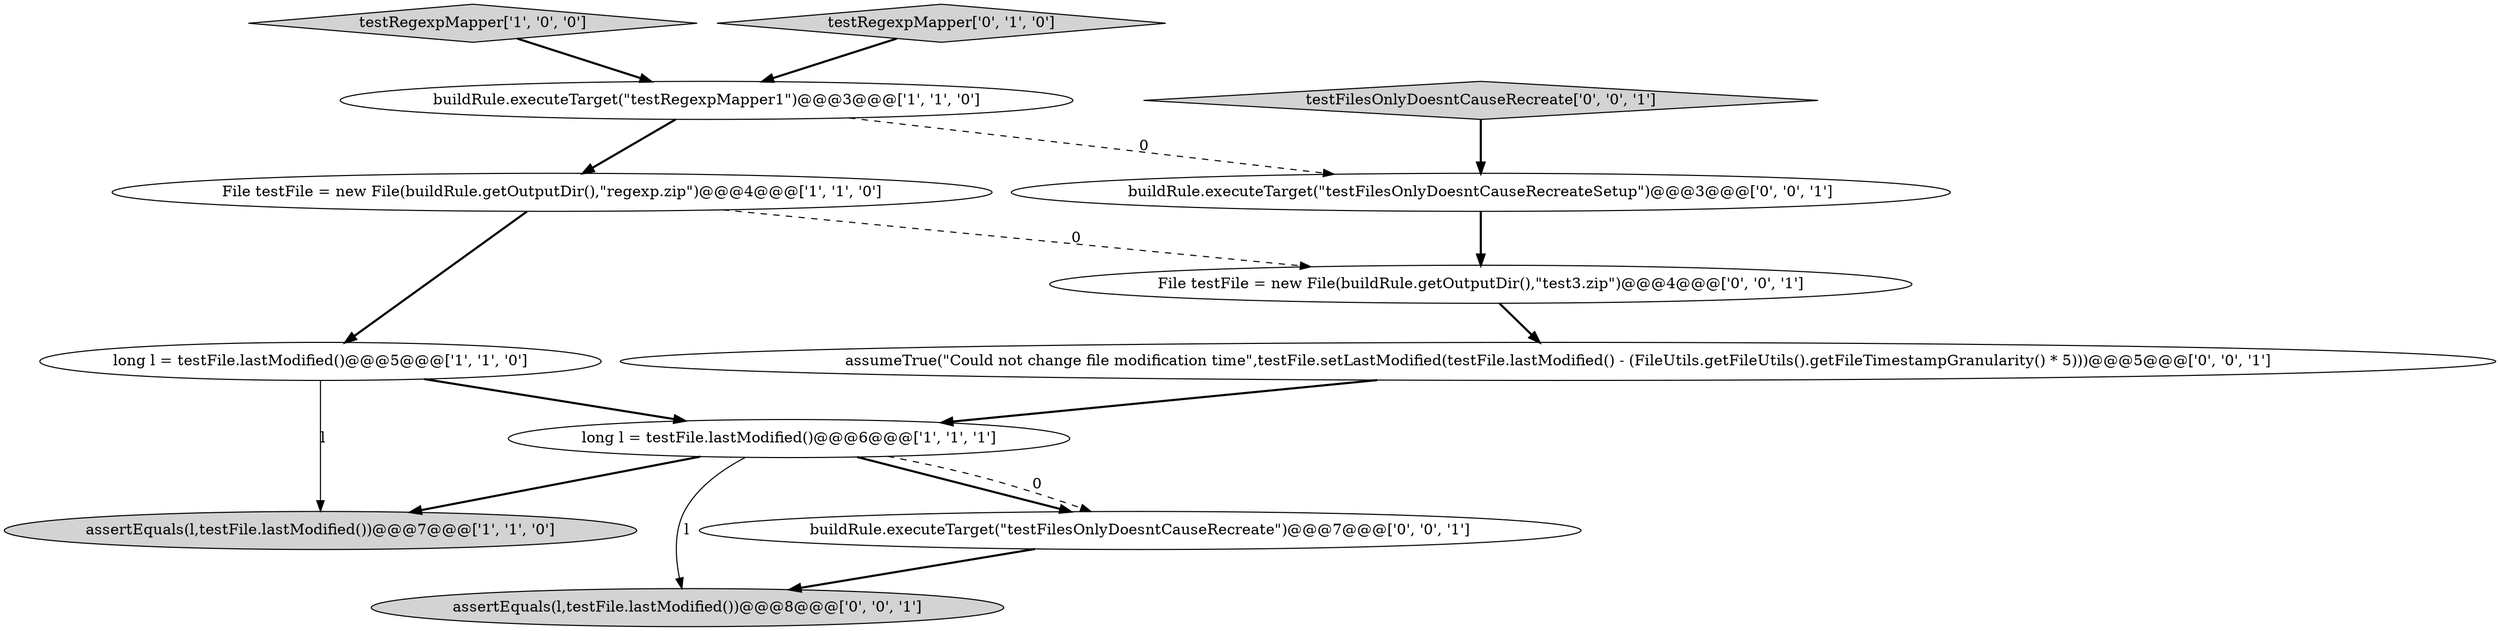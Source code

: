 digraph {
1 [style = filled, label = "testRegexpMapper['1', '0', '0']", fillcolor = lightgray, shape = diamond image = "AAA0AAABBB1BBB"];
2 [style = filled, label = "File testFile = new File(buildRule.getOutputDir(),\"regexp.zip\")@@@4@@@['1', '1', '0']", fillcolor = white, shape = ellipse image = "AAA0AAABBB1BBB"];
10 [style = filled, label = "testFilesOnlyDoesntCauseRecreate['0', '0', '1']", fillcolor = lightgray, shape = diamond image = "AAA0AAABBB3BBB"];
5 [style = filled, label = "long l = testFile.lastModified()@@@5@@@['1', '1', '0']", fillcolor = white, shape = ellipse image = "AAA0AAABBB1BBB"];
0 [style = filled, label = "assertEquals(l,testFile.lastModified())@@@7@@@['1', '1', '0']", fillcolor = lightgray, shape = ellipse image = "AAA0AAABBB1BBB"];
9 [style = filled, label = "assertEquals(l,testFile.lastModified())@@@8@@@['0', '0', '1']", fillcolor = lightgray, shape = ellipse image = "AAA0AAABBB3BBB"];
11 [style = filled, label = "buildRule.executeTarget(\"testFilesOnlyDoesntCauseRecreateSetup\")@@@3@@@['0', '0', '1']", fillcolor = white, shape = ellipse image = "AAA0AAABBB3BBB"];
12 [style = filled, label = "assumeTrue(\"Could not change file modification time\",testFile.setLastModified(testFile.lastModified() - (FileUtils.getFileUtils().getFileTimestampGranularity() * 5)))@@@5@@@['0', '0', '1']", fillcolor = white, shape = ellipse image = "AAA0AAABBB3BBB"];
7 [style = filled, label = "buildRule.executeTarget(\"testFilesOnlyDoesntCauseRecreate\")@@@7@@@['0', '0', '1']", fillcolor = white, shape = ellipse image = "AAA0AAABBB3BBB"];
4 [style = filled, label = "long l = testFile.lastModified()@@@6@@@['1', '1', '1']", fillcolor = white, shape = ellipse image = "AAA0AAABBB1BBB"];
3 [style = filled, label = "buildRule.executeTarget(\"testRegexpMapper1\")@@@3@@@['1', '1', '0']", fillcolor = white, shape = ellipse image = "AAA0AAABBB1BBB"];
6 [style = filled, label = "testRegexpMapper['0', '1', '0']", fillcolor = lightgray, shape = diamond image = "AAA0AAABBB2BBB"];
8 [style = filled, label = "File testFile = new File(buildRule.getOutputDir(),\"test3.zip\")@@@4@@@['0', '0', '1']", fillcolor = white, shape = ellipse image = "AAA0AAABBB3BBB"];
12->4 [style = bold, label=""];
7->9 [style = bold, label=""];
2->8 [style = dashed, label="0"];
1->3 [style = bold, label=""];
3->11 [style = dashed, label="0"];
4->0 [style = bold, label=""];
4->7 [style = bold, label=""];
11->8 [style = bold, label=""];
10->11 [style = bold, label=""];
8->12 [style = bold, label=""];
4->7 [style = dashed, label="0"];
5->0 [style = solid, label="l"];
6->3 [style = bold, label=""];
3->2 [style = bold, label=""];
5->4 [style = bold, label=""];
2->5 [style = bold, label=""];
4->9 [style = solid, label="l"];
}
